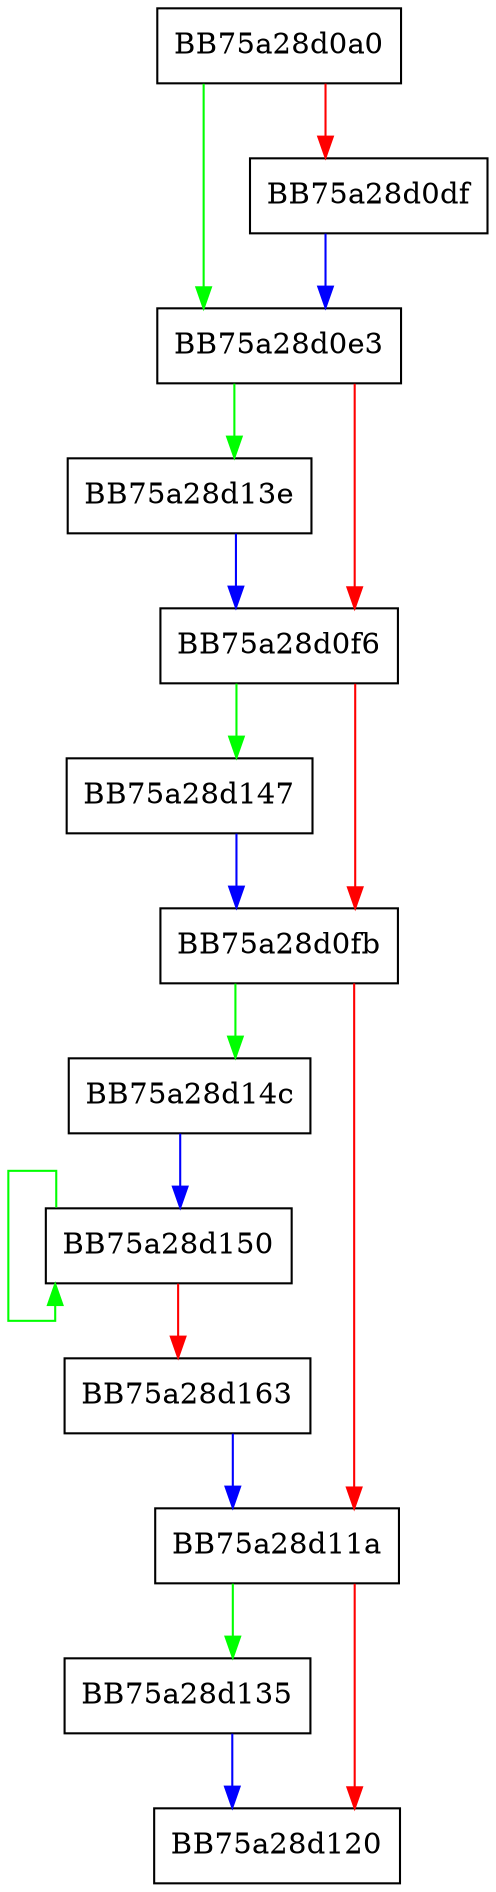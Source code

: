 digraph sqlite3DefaultRowEst {
  node [shape="box"];
  graph [splines=ortho];
  BB75a28d0a0 -> BB75a28d0e3 [color="green"];
  BB75a28d0a0 -> BB75a28d0df [color="red"];
  BB75a28d0df -> BB75a28d0e3 [color="blue"];
  BB75a28d0e3 -> BB75a28d13e [color="green"];
  BB75a28d0e3 -> BB75a28d0f6 [color="red"];
  BB75a28d0f6 -> BB75a28d147 [color="green"];
  BB75a28d0f6 -> BB75a28d0fb [color="red"];
  BB75a28d0fb -> BB75a28d14c [color="green"];
  BB75a28d0fb -> BB75a28d11a [color="red"];
  BB75a28d11a -> BB75a28d135 [color="green"];
  BB75a28d11a -> BB75a28d120 [color="red"];
  BB75a28d135 -> BB75a28d120 [color="blue"];
  BB75a28d13e -> BB75a28d0f6 [color="blue"];
  BB75a28d147 -> BB75a28d0fb [color="blue"];
  BB75a28d14c -> BB75a28d150 [color="blue"];
  BB75a28d150 -> BB75a28d150 [color="green"];
  BB75a28d150 -> BB75a28d163 [color="red"];
  BB75a28d163 -> BB75a28d11a [color="blue"];
}